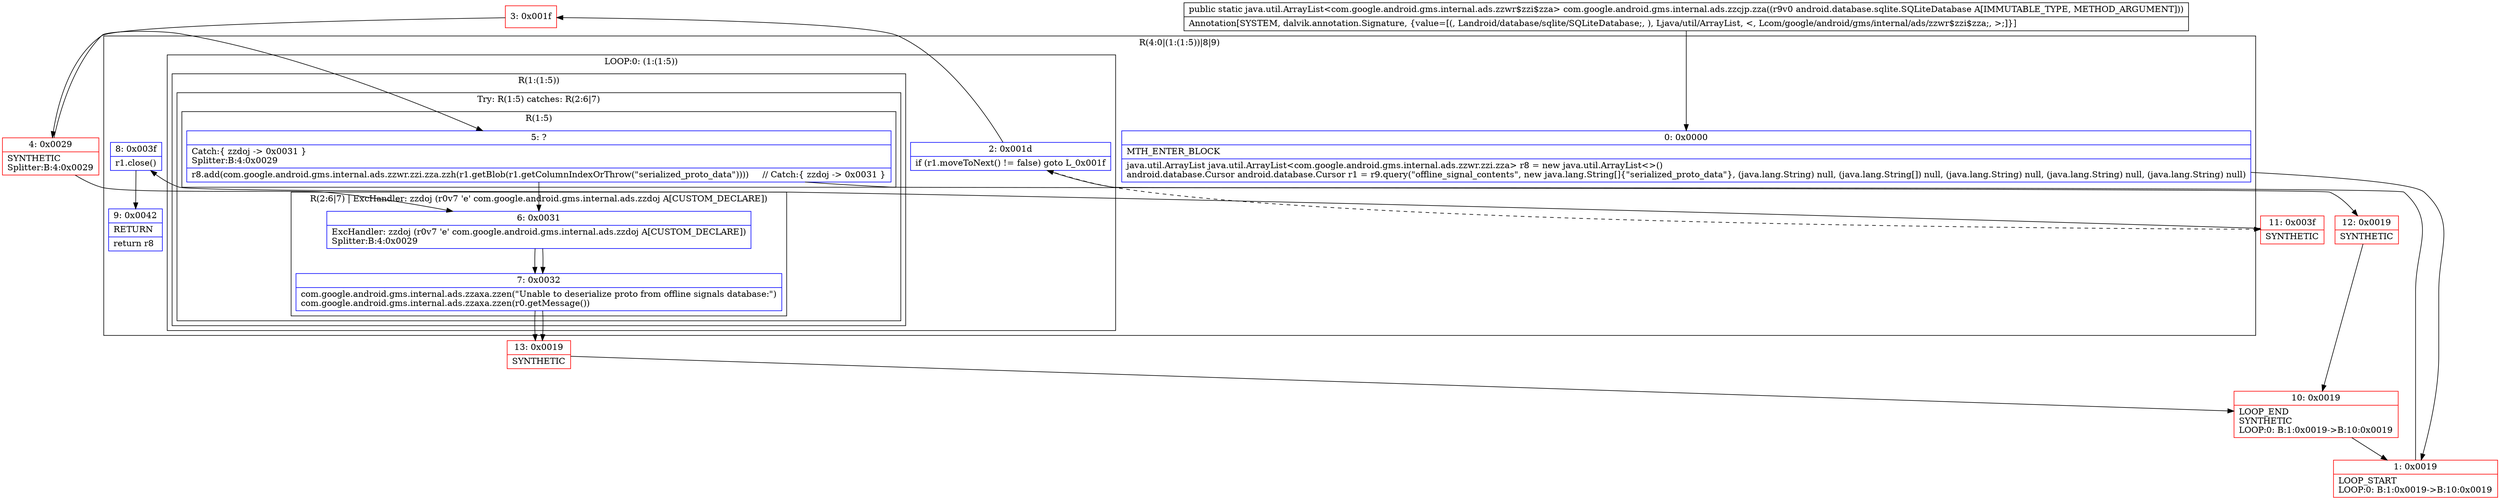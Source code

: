 digraph "CFG forcom.google.android.gms.internal.ads.zzcjp.zza(Landroid\/database\/sqlite\/SQLiteDatabase;)Ljava\/util\/ArrayList;" {
subgraph cluster_Region_236267016 {
label = "R(4:0|(1:(1:5))|8|9)";
node [shape=record,color=blue];
Node_0 [shape=record,label="{0\:\ 0x0000|MTH_ENTER_BLOCK\l|java.util.ArrayList java.util.ArrayList\<com.google.android.gms.internal.ads.zzwr.zzi.zza\> r8 = new java.util.ArrayList\<\>()\landroid.database.Cursor android.database.Cursor r1 = r9.query(\"offline_signal_contents\", new java.lang.String[]\{\"serialized_proto_data\"\}, (java.lang.String) null, (java.lang.String[]) null, (java.lang.String) null, (java.lang.String) null, (java.lang.String) null)\l}"];
subgraph cluster_LoopRegion_1793081269 {
label = "LOOP:0: (1:(1:5))";
node [shape=record,color=blue];
Node_2 [shape=record,label="{2\:\ 0x001d|if (r1.moveToNext() != false) goto L_0x001f\l}"];
subgraph cluster_Region_1723583164 {
label = "R(1:(1:5))";
node [shape=record,color=blue];
subgraph cluster_TryCatchRegion_1504369111 {
label = "Try: R(1:5) catches: R(2:6|7)";
node [shape=record,color=blue];
subgraph cluster_Region_750877157 {
label = "R(1:5)";
node [shape=record,color=blue];
Node_5 [shape=record,label="{5\:\ ?|Catch:\{ zzdoj \-\> 0x0031 \}\lSplitter:B:4:0x0029\l|r8.add(com.google.android.gms.internal.ads.zzwr.zzi.zza.zzh(r1.getBlob(r1.getColumnIndexOrThrow(\"serialized_proto_data\"))))     \/\/ Catch:\{ zzdoj \-\> 0x0031 \}\l}"];
}
subgraph cluster_Region_1394248526 {
label = "R(2:6|7) | ExcHandler: zzdoj (r0v7 'e' com.google.android.gms.internal.ads.zzdoj A[CUSTOM_DECLARE])\l";
node [shape=record,color=blue];
Node_6 [shape=record,label="{6\:\ 0x0031|ExcHandler: zzdoj (r0v7 'e' com.google.android.gms.internal.ads.zzdoj A[CUSTOM_DECLARE])\lSplitter:B:4:0x0029\l}"];
Node_7 [shape=record,label="{7\:\ 0x0032|com.google.android.gms.internal.ads.zzaxa.zzen(\"Unable to deserialize proto from offline signals database:\")\lcom.google.android.gms.internal.ads.zzaxa.zzen(r0.getMessage())\l}"];
}
}
}
}
Node_8 [shape=record,label="{8\:\ 0x003f|r1.close()\l}"];
Node_9 [shape=record,label="{9\:\ 0x0042|RETURN\l|return r8\l}"];
}
subgraph cluster_Region_1394248526 {
label = "R(2:6|7) | ExcHandler: zzdoj (r0v7 'e' com.google.android.gms.internal.ads.zzdoj A[CUSTOM_DECLARE])\l";
node [shape=record,color=blue];
Node_6 [shape=record,label="{6\:\ 0x0031|ExcHandler: zzdoj (r0v7 'e' com.google.android.gms.internal.ads.zzdoj A[CUSTOM_DECLARE])\lSplitter:B:4:0x0029\l}"];
Node_7 [shape=record,label="{7\:\ 0x0032|com.google.android.gms.internal.ads.zzaxa.zzen(\"Unable to deserialize proto from offline signals database:\")\lcom.google.android.gms.internal.ads.zzaxa.zzen(r0.getMessage())\l}"];
}
Node_1 [shape=record,color=red,label="{1\:\ 0x0019|LOOP_START\lLOOP:0: B:1:0x0019\-\>B:10:0x0019\l}"];
Node_3 [shape=record,color=red,label="{3\:\ 0x001f}"];
Node_4 [shape=record,color=red,label="{4\:\ 0x0029|SYNTHETIC\lSplitter:B:4:0x0029\l}"];
Node_10 [shape=record,color=red,label="{10\:\ 0x0019|LOOP_END\lSYNTHETIC\lLOOP:0: B:1:0x0019\-\>B:10:0x0019\l}"];
Node_11 [shape=record,color=red,label="{11\:\ 0x003f|SYNTHETIC\l}"];
Node_12 [shape=record,color=red,label="{12\:\ 0x0019|SYNTHETIC\l}"];
Node_13 [shape=record,color=red,label="{13\:\ 0x0019|SYNTHETIC\l}"];
MethodNode[shape=record,label="{public static java.util.ArrayList\<com.google.android.gms.internal.ads.zzwr$zzi$zza\> com.google.android.gms.internal.ads.zzcjp.zza((r9v0 android.database.sqlite.SQLiteDatabase A[IMMUTABLE_TYPE, METHOD_ARGUMENT]))  | Annotation[SYSTEM, dalvik.annotation.Signature, \{value=[(, Landroid\/database\/sqlite\/SQLiteDatabase;, ), Ljava\/util\/ArrayList, \<, Lcom\/google\/android\/gms\/internal\/ads\/zzwr$zzi$zza;, \>;]\}]\l}"];
MethodNode -> Node_0;
Node_0 -> Node_1;
Node_2 -> Node_3;
Node_2 -> Node_11[style=dashed];
Node_5 -> Node_6;
Node_5 -> Node_12;
Node_6 -> Node_7;
Node_7 -> Node_13;
Node_8 -> Node_9;
Node_6 -> Node_7;
Node_7 -> Node_13;
Node_1 -> Node_2;
Node_3 -> Node_4;
Node_4 -> Node_5;
Node_4 -> Node_6;
Node_10 -> Node_1;
Node_11 -> Node_8;
Node_12 -> Node_10;
Node_13 -> Node_10;
}

